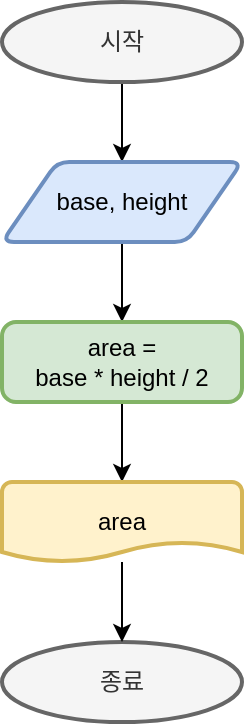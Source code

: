 <mxfile version="20.8.8" type="github">
  <diagram name="Page-1" id="0BWxZd3NiUUPP9bNxd4f">
    <mxGraphModel dx="298" dy="450" grid="1" gridSize="10" guides="1" tooltips="1" connect="1" arrows="1" fold="1" page="1" pageScale="1" pageWidth="850" pageHeight="1100" math="0" shadow="0">
      <root>
        <mxCell id="0" />
        <mxCell id="1" parent="0" />
        <mxCell id="bSNH_YHbY7Gmc61GtAze-6" value="" style="edgeStyle=orthogonalEdgeStyle;rounded=0;orthogonalLoop=1;jettySize=auto;html=1;" edge="1" parent="1" source="bSNH_YHbY7Gmc61GtAze-1" target="bSNH_YHbY7Gmc61GtAze-3">
          <mxGeometry relative="1" as="geometry" />
        </mxCell>
        <mxCell id="bSNH_YHbY7Gmc61GtAze-1" value="시작" style="strokeWidth=2;html=1;shape=mxgraph.flowchart.start_1;whiteSpace=wrap;fillColor=#f5f5f5;fontColor=#333333;strokeColor=#666666;" vertex="1" parent="1">
          <mxGeometry x="80" y="40" width="120" height="40" as="geometry" />
        </mxCell>
        <mxCell id="bSNH_YHbY7Gmc61GtAze-2" value="종료" style="strokeWidth=2;html=1;shape=mxgraph.flowchart.start_1;whiteSpace=wrap;fillColor=#f5f5f5;fontColor=#333333;strokeColor=#666666;" vertex="1" parent="1">
          <mxGeometry x="80" y="360" width="120" height="40" as="geometry" />
        </mxCell>
        <mxCell id="bSNH_YHbY7Gmc61GtAze-7" value="" style="edgeStyle=orthogonalEdgeStyle;rounded=0;orthogonalLoop=1;jettySize=auto;html=1;" edge="1" parent="1" source="bSNH_YHbY7Gmc61GtAze-3" target="bSNH_YHbY7Gmc61GtAze-4">
          <mxGeometry relative="1" as="geometry" />
        </mxCell>
        <mxCell id="bSNH_YHbY7Gmc61GtAze-3" value="base, height" style="shape=parallelogram;html=1;strokeWidth=2;perimeter=parallelogramPerimeter;whiteSpace=wrap;rounded=1;arcSize=12;size=0.23;fillColor=#dae8fc;strokeColor=#6c8ebf;" vertex="1" parent="1">
          <mxGeometry x="80" y="120" width="120" height="40" as="geometry" />
        </mxCell>
        <mxCell id="bSNH_YHbY7Gmc61GtAze-8" value="" style="edgeStyle=orthogonalEdgeStyle;rounded=0;orthogonalLoop=1;jettySize=auto;html=1;" edge="1" parent="1" source="bSNH_YHbY7Gmc61GtAze-4" target="bSNH_YHbY7Gmc61GtAze-5">
          <mxGeometry relative="1" as="geometry" />
        </mxCell>
        <mxCell id="bSNH_YHbY7Gmc61GtAze-4" value="area =&lt;br&gt;base * height / 2&lt;br&gt;" style="rounded=1;whiteSpace=wrap;html=1;absoluteArcSize=1;arcSize=14;strokeWidth=2;fillColor=#d5e8d4;strokeColor=#82b366;" vertex="1" parent="1">
          <mxGeometry x="80" y="200" width="120" height="40" as="geometry" />
        </mxCell>
        <mxCell id="bSNH_YHbY7Gmc61GtAze-9" value="" style="edgeStyle=orthogonalEdgeStyle;rounded=0;orthogonalLoop=1;jettySize=auto;html=1;" edge="1" parent="1" source="bSNH_YHbY7Gmc61GtAze-5" target="bSNH_YHbY7Gmc61GtAze-2">
          <mxGeometry relative="1" as="geometry" />
        </mxCell>
        <mxCell id="bSNH_YHbY7Gmc61GtAze-5" value="area" style="strokeWidth=2;html=1;shape=mxgraph.flowchart.document2;whiteSpace=wrap;size=0.25;fillColor=#fff2cc;strokeColor=#d6b656;" vertex="1" parent="1">
          <mxGeometry x="80" y="280" width="120" height="40" as="geometry" />
        </mxCell>
      </root>
    </mxGraphModel>
  </diagram>
</mxfile>
